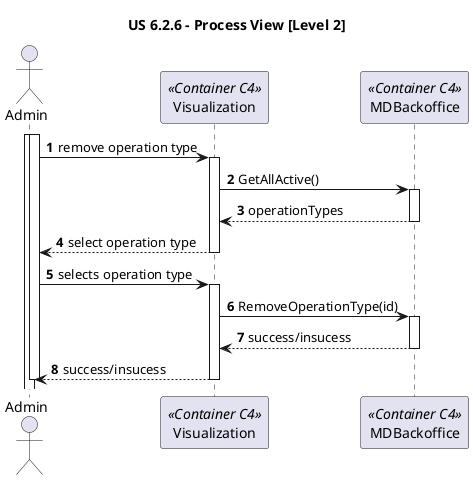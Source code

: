 @startuml

title "US 6.2.6 - Process View [Level 2]"

autonumber

actor Admin as ADM
participant "Visualization" as VIS <<Container C4>>
participant "MDBackoffice" as SYS <<Container C4>>

activate ADM
activate ADM
ADM -> VIS : remove operation type
activate VIS

VIS -> SYS: GetAllActive()
activate SYS

SYS --> VIS: operationTypes
deactivate SYS

VIS --> ADM : select operation type
deactivate VIS

ADM -> VIS: selects operation type
activate VIS

VIS -> SYS : RemoveOperationType(id)
activate SYS

SYS --> VIS: success/insucess
deactivate SYS

VIS --> ADM : success/insucess
deactivate VIS
deactivate ADM

@enduml